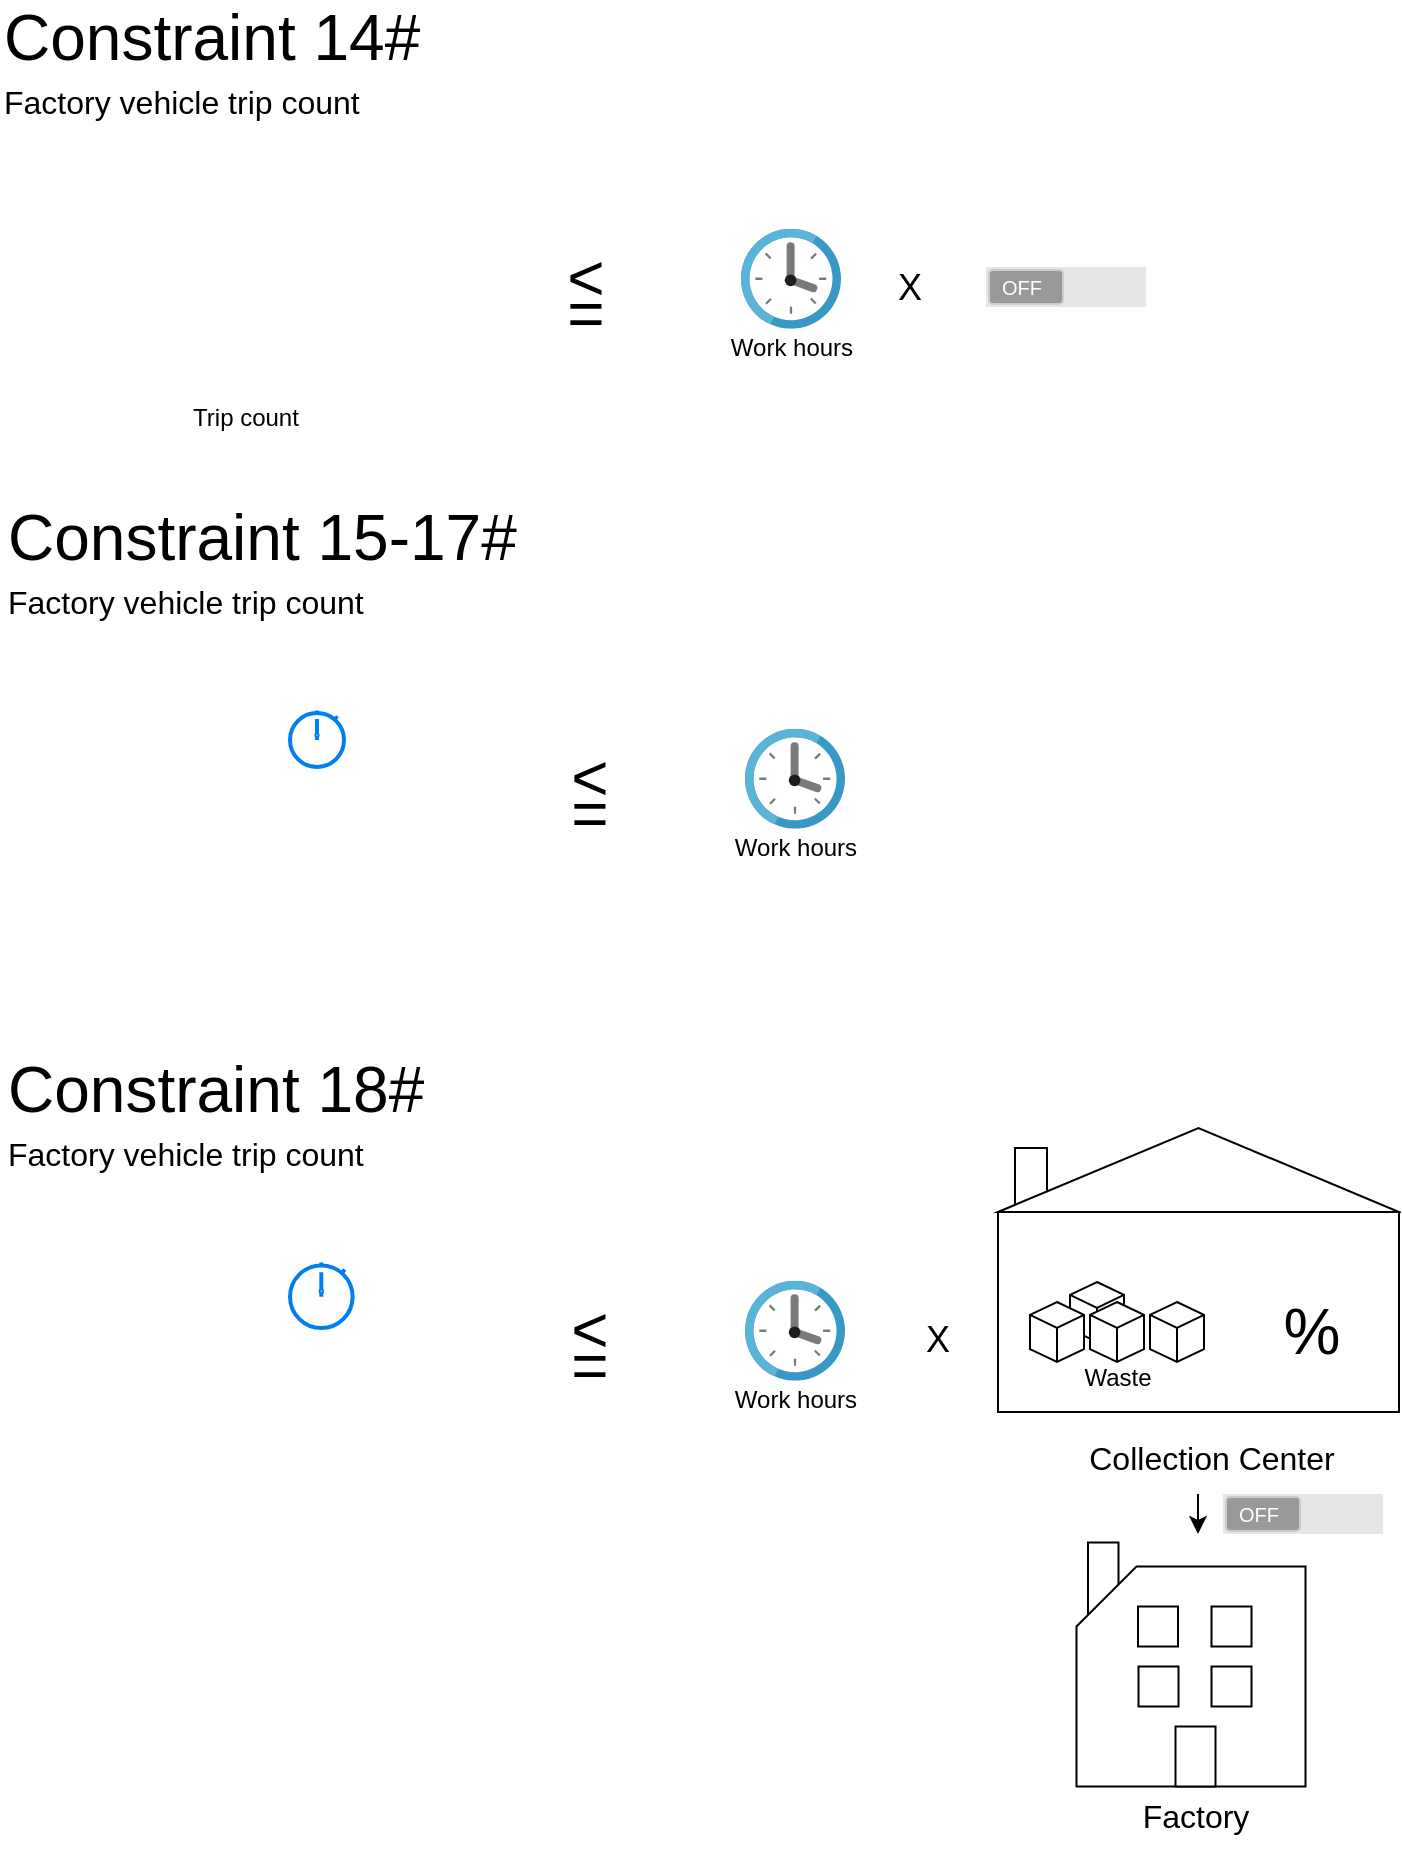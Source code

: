 <mxfile version="20.3.6" type="device"><diagram id="2YfB79rKiRq59TDp_ouq" name="Page-1"><mxGraphModel dx="868" dy="461" grid="1" gridSize="10" guides="1" tooltips="1" connect="1" arrows="1" fold="1" page="1" pageScale="1" pageWidth="850" pageHeight="1100" math="0" shadow="0"><root><mxCell id="0"/><mxCell id="1" parent="0"/><mxCell id="mHElfYdnMq4JmdVnA_2Z-1" value="" style="shape=image;html=1;verticalAlign=top;verticalLabelPosition=bottom;labelBackgroundColor=#ffffff;imageAspect=0;aspect=fixed;image=https://cdn4.iconfinder.com/data/icons/free-ui-set/200/line_3-05-128.png" parent="1" vertex="1"><mxGeometry x="121" y="160" width="128" height="128" as="geometry"/></mxCell><mxCell id="mHElfYdnMq4JmdVnA_2Z-2" value="" style="shape=image;html=1;verticalAlign=top;verticalLabelPosition=bottom;labelBackgroundColor=#ffffff;imageAspect=0;aspect=fixed;image=https://cdn4.iconfinder.com/data/icons/free-ui-set/200/line_3-05-128.png" parent="1" vertex="1"><mxGeometry x="211" y="160" width="128" height="128" as="geometry"/></mxCell><mxCell id="mHElfYdnMq4JmdVnA_2Z-4" value="" style="group" parent="1" vertex="1" connectable="0"><mxGeometry x="371" y="200.38" width="60" height="47.25" as="geometry"/></mxCell><mxCell id="mHElfYdnMq4JmdVnA_2Z-5" value="=" style="text;html=1;strokeColor=none;fillColor=none;align=center;verticalAlign=middle;whiteSpace=wrap;rounded=0;fontSize=32;" parent="mHElfYdnMq4JmdVnA_2Z-4" vertex="1"><mxGeometry y="17.25" width="60" height="30" as="geometry"/></mxCell><mxCell id="mHElfYdnMq4JmdVnA_2Z-6" value="&amp;lt;" style="text;html=1;strokeColor=none;fillColor=none;align=center;verticalAlign=middle;whiteSpace=wrap;rounded=0;fontSize=32;" parent="mHElfYdnMq4JmdVnA_2Z-4" vertex="1"><mxGeometry width="60" height="30" as="geometry"/></mxCell><mxCell id="mHElfYdnMq4JmdVnA_2Z-17" value="Trip count" style="text;html=1;strokeColor=none;fillColor=none;align=center;verticalAlign=middle;whiteSpace=wrap;rounded=0;" parent="1" vertex="1"><mxGeometry x="201" y="270" width="60" height="30" as="geometry"/></mxCell><mxCell id="mHElfYdnMq4JmdVnA_2Z-18" value="Constraint 14#" style="text;html=1;strokeColor=none;fillColor=none;align=left;verticalAlign=middle;whiteSpace=wrap;rounded=0;fontSize=32;" parent="1" vertex="1"><mxGeometry x="108" y="80" width="247.25" height="30" as="geometry"/></mxCell><mxCell id="mHElfYdnMq4JmdVnA_2Z-19" value="Factory vehicle trip count" style="text;html=1;strokeColor=none;fillColor=none;align=left;verticalAlign=middle;whiteSpace=wrap;rounded=0;fontSize=16;" parent="1" vertex="1"><mxGeometry x="108" y="112" width="387.25" height="30" as="geometry"/></mxCell><mxCell id="mHElfYdnMq4JmdVnA_2Z-23" value="" style="group" parent="1" vertex="1" connectable="0"><mxGeometry x="448.5" y="190" width="110" height="75" as="geometry"/></mxCell><mxCell id="mHElfYdnMq4JmdVnA_2Z-21" value="Work hours" style="text;html=1;strokeColor=none;fillColor=none;align=center;verticalAlign=middle;whiteSpace=wrap;rounded=0;" parent="mHElfYdnMq4JmdVnA_2Z-23" vertex="1"><mxGeometry y="45" width="110" height="30" as="geometry"/></mxCell><mxCell id="mHElfYdnMq4JmdVnA_2Z-25" value="" style="sketch=0;aspect=fixed;html=1;points=[];align=center;image;fontSize=12;image=img/lib/mscae/Clock.svg;" parent="mHElfYdnMq4JmdVnA_2Z-23" vertex="1"><mxGeometry x="30" y="0.38" width="50" height="50" as="geometry"/></mxCell><mxCell id="mHElfYdnMq4JmdVnA_2Z-27" value="&lt;font style=&quot;font-size: 18px;&quot;&gt;X&lt;/font&gt;" style="text;html=1;strokeColor=none;fillColor=none;align=center;verticalAlign=middle;whiteSpace=wrap;rounded=0;" parent="1" vertex="1"><mxGeometry x="533" y="204.5" width="60" height="30" as="geometry"/></mxCell><mxCell id="mHElfYdnMq4JmdVnA_2Z-28" value="" style="verticalLabelPosition=bottom;verticalAlign=top;html=1;shadow=0;dashed=0;strokeWidth=1;shape=mxgraph.android.switch_off;fillColor=#E6E6E6;sketch=0;fontSize=18;" parent="1" vertex="1"><mxGeometry x="601" y="209.5" width="80" height="20" as="geometry"/></mxCell><mxCell id="H5XKZzr8rbu4U8KisFy5-3" value="" style="group" vertex="1" connectable="0" parent="1"><mxGeometry x="373" y="450.38" width="60" height="47.25" as="geometry"/></mxCell><mxCell id="H5XKZzr8rbu4U8KisFy5-4" value="=" style="text;html=1;strokeColor=none;fillColor=none;align=center;verticalAlign=middle;whiteSpace=wrap;rounded=0;fontSize=32;" vertex="1" parent="H5XKZzr8rbu4U8KisFy5-3"><mxGeometry y="17.25" width="60" height="30" as="geometry"/></mxCell><mxCell id="H5XKZzr8rbu4U8KisFy5-5" value="&amp;lt;" style="text;html=1;strokeColor=none;fillColor=none;align=center;verticalAlign=middle;whiteSpace=wrap;rounded=0;fontSize=32;" vertex="1" parent="H5XKZzr8rbu4U8KisFy5-3"><mxGeometry width="60" height="30" as="geometry"/></mxCell><mxCell id="H5XKZzr8rbu4U8KisFy5-7" value="Constraint 15-17#" style="text;html=1;strokeColor=none;fillColor=none;align=left;verticalAlign=middle;whiteSpace=wrap;rounded=0;fontSize=32;" vertex="1" parent="1"><mxGeometry x="110" y="330" width="260" height="30" as="geometry"/></mxCell><mxCell id="H5XKZzr8rbu4U8KisFy5-8" value="Factory vehicle trip count" style="text;html=1;strokeColor=none;fillColor=none;align=left;verticalAlign=middle;whiteSpace=wrap;rounded=0;fontSize=16;" vertex="1" parent="1"><mxGeometry x="110" y="362" width="387.25" height="30" as="geometry"/></mxCell><mxCell id="H5XKZzr8rbu4U8KisFy5-9" value="" style="group" vertex="1" connectable="0" parent="1"><mxGeometry x="450.5" y="440" width="110" height="75" as="geometry"/></mxCell><mxCell id="H5XKZzr8rbu4U8KisFy5-10" value="Work hours" style="text;html=1;strokeColor=none;fillColor=none;align=center;verticalAlign=middle;whiteSpace=wrap;rounded=0;" vertex="1" parent="H5XKZzr8rbu4U8KisFy5-9"><mxGeometry y="45" width="110" height="30" as="geometry"/></mxCell><mxCell id="H5XKZzr8rbu4U8KisFy5-11" value="" style="sketch=0;aspect=fixed;html=1;points=[];align=center;image;fontSize=12;image=img/lib/mscae/Clock.svg;" vertex="1" parent="H5XKZzr8rbu4U8KisFy5-9"><mxGeometry x="30" y="0.38" width="50" height="50" as="geometry"/></mxCell><mxCell id="H5XKZzr8rbu4U8KisFy5-15" value="" style="html=1;verticalLabelPosition=bottom;align=center;labelBackgroundColor=#ffffff;verticalAlign=top;strokeWidth=2;strokeColor=#0080F0;shadow=0;dashed=0;shape=mxgraph.ios7.icons.stopwatch;" vertex="1" parent="1"><mxGeometry x="253" y="431.3" width="27" height="28.2" as="geometry"/></mxCell><mxCell id="H5XKZzr8rbu4U8KisFy5-19" value="" style="group" vertex="1" connectable="0" parent="1"><mxGeometry x="373" y="726.38" width="60" height="47.25" as="geometry"/></mxCell><mxCell id="H5XKZzr8rbu4U8KisFy5-20" value="=" style="text;html=1;strokeColor=none;fillColor=none;align=center;verticalAlign=middle;whiteSpace=wrap;rounded=0;fontSize=32;" vertex="1" parent="H5XKZzr8rbu4U8KisFy5-19"><mxGeometry y="17.25" width="60" height="30" as="geometry"/></mxCell><mxCell id="H5XKZzr8rbu4U8KisFy5-21" value="&amp;lt;" style="text;html=1;strokeColor=none;fillColor=none;align=center;verticalAlign=middle;whiteSpace=wrap;rounded=0;fontSize=32;" vertex="1" parent="H5XKZzr8rbu4U8KisFy5-19"><mxGeometry width="60" height="30" as="geometry"/></mxCell><mxCell id="H5XKZzr8rbu4U8KisFy5-22" value="Constraint 18#" style="text;html=1;strokeColor=none;fillColor=none;align=left;verticalAlign=middle;whiteSpace=wrap;rounded=0;fontSize=32;" vertex="1" parent="1"><mxGeometry x="110" y="606" width="260" height="30" as="geometry"/></mxCell><mxCell id="H5XKZzr8rbu4U8KisFy5-23" value="Factory vehicle trip count" style="text;html=1;strokeColor=none;fillColor=none;align=left;verticalAlign=middle;whiteSpace=wrap;rounded=0;fontSize=16;" vertex="1" parent="1"><mxGeometry x="110" y="638" width="387.25" height="30" as="geometry"/></mxCell><mxCell id="H5XKZzr8rbu4U8KisFy5-24" value="" style="group" vertex="1" connectable="0" parent="1"><mxGeometry x="450.5" y="716" width="110" height="75" as="geometry"/></mxCell><mxCell id="H5XKZzr8rbu4U8KisFy5-25" value="Work hours" style="text;html=1;strokeColor=none;fillColor=none;align=center;verticalAlign=middle;whiteSpace=wrap;rounded=0;" vertex="1" parent="H5XKZzr8rbu4U8KisFy5-24"><mxGeometry y="45" width="110" height="30" as="geometry"/></mxCell><mxCell id="H5XKZzr8rbu4U8KisFy5-26" value="" style="sketch=0;aspect=fixed;html=1;points=[];align=center;image;fontSize=12;image=img/lib/mscae/Clock.svg;" vertex="1" parent="H5XKZzr8rbu4U8KisFy5-24"><mxGeometry x="30" y="0.38" width="50" height="50" as="geometry"/></mxCell><mxCell id="H5XKZzr8rbu4U8KisFy5-27" value="" style="html=1;verticalLabelPosition=bottom;align=center;labelBackgroundColor=#ffffff;verticalAlign=top;strokeWidth=2;strokeColor=#0080F0;shadow=0;dashed=0;shape=mxgraph.ios7.icons.stopwatch;" vertex="1" parent="1"><mxGeometry x="253" y="707.3" width="31.31" height="32.7" as="geometry"/></mxCell><mxCell id="H5XKZzr8rbu4U8KisFy5-30" value="&lt;font style=&quot;font-size: 18px;&quot;&gt;X&lt;/font&gt;" style="text;html=1;strokeColor=none;fillColor=none;align=center;verticalAlign=middle;whiteSpace=wrap;rounded=0;" vertex="1" parent="1"><mxGeometry x="547" y="730.5" width="60" height="30" as="geometry"/></mxCell><mxCell id="H5XKZzr8rbu4U8KisFy5-31" value="" style="group" vertex="1" connectable="0" parent="1"><mxGeometry x="635" y="847.25" width="141.5" height="161.5" as="geometry"/></mxCell><mxCell id="H5XKZzr8rbu4U8KisFy5-32" value="" style="rounded=0;whiteSpace=wrap;html=1;" vertex="1" parent="H5XKZzr8rbu4U8KisFy5-31"><mxGeometry x="17" width="15.25" height="40" as="geometry"/></mxCell><mxCell id="H5XKZzr8rbu4U8KisFy5-33" value="Factory" style="text;html=1;strokeColor=none;fillColor=none;align=center;verticalAlign=middle;whiteSpace=wrap;rounded=0;fontSize=16;" vertex="1" parent="H5XKZzr8rbu4U8KisFy5-31"><mxGeometry y="122" width="141.5" height="30" as="geometry"/></mxCell><mxCell id="H5XKZzr8rbu4U8KisFy5-34" value="" style="shape=card;whiteSpace=wrap;html=1;" vertex="1" parent="H5XKZzr8rbu4U8KisFy5-31"><mxGeometry x="11.25" y="12" width="114.5" height="110" as="geometry"/></mxCell><mxCell id="H5XKZzr8rbu4U8KisFy5-35" value="" style="whiteSpace=wrap;html=1;aspect=fixed;" vertex="1" parent="H5XKZzr8rbu4U8KisFy5-31"><mxGeometry x="78.75" y="62" width="20" height="20" as="geometry"/></mxCell><mxCell id="H5XKZzr8rbu4U8KisFy5-36" value="" style="whiteSpace=wrap;html=1;aspect=fixed;" vertex="1" parent="H5XKZzr8rbu4U8KisFy5-31"><mxGeometry x="42" y="32" width="20" height="20" as="geometry"/></mxCell><mxCell id="H5XKZzr8rbu4U8KisFy5-37" value="" style="whiteSpace=wrap;html=1;aspect=fixed;" vertex="1" parent="H5XKZzr8rbu4U8KisFy5-31"><mxGeometry x="78.75" y="32" width="20" height="20" as="geometry"/></mxCell><mxCell id="H5XKZzr8rbu4U8KisFy5-38" value="" style="whiteSpace=wrap;html=1;aspect=fixed;" vertex="1" parent="H5XKZzr8rbu4U8KisFy5-31"><mxGeometry x="42.25" y="62" width="20" height="20" as="geometry"/></mxCell><mxCell id="H5XKZzr8rbu4U8KisFy5-39" value="" style="rounded=0;whiteSpace=wrap;html=1;" vertex="1" parent="H5XKZzr8rbu4U8KisFy5-31"><mxGeometry x="60.75" y="92" width="20" height="30" as="geometry"/></mxCell><mxCell id="H5XKZzr8rbu4U8KisFy5-52" value="" style="group" vertex="1" connectable="0" parent="1"><mxGeometry x="607" y="640" width="200.5" height="180" as="geometry"/></mxCell><mxCell id="H5XKZzr8rbu4U8KisFy5-41" value="" style="rounded=0;whiteSpace=wrap;html=1;" vertex="1" parent="H5XKZzr8rbu4U8KisFy5-52"><mxGeometry x="8.5" y="10" width="16" height="40" as="geometry"/></mxCell><mxCell id="H5XKZzr8rbu4U8KisFy5-42" value="" style="triangle;whiteSpace=wrap;html=1;labelBackgroundColor=#006600;fontColor=#006600;direction=north;" vertex="1" parent="H5XKZzr8rbu4U8KisFy5-52"><mxGeometry width="200.5" height="42" as="geometry"/></mxCell><mxCell id="H5XKZzr8rbu4U8KisFy5-43" value="" style="rounded=0;whiteSpace=wrap;html=1;fontSize=16;" vertex="1" parent="H5XKZzr8rbu4U8KisFy5-52"><mxGeometry y="42" width="200.5" height="100" as="geometry"/></mxCell><mxCell id="H5XKZzr8rbu4U8KisFy5-44" value="" style="html=1;whiteSpace=wrap;shape=isoCube2;backgroundOutline=1;isoAngle=15;" vertex="1" parent="H5XKZzr8rbu4U8KisFy5-52"><mxGeometry x="36" y="77" width="27" height="30" as="geometry"/></mxCell><mxCell id="H5XKZzr8rbu4U8KisFy5-45" value="" style="html=1;whiteSpace=wrap;shape=isoCube2;backgroundOutline=1;isoAngle=15;" vertex="1" parent="H5XKZzr8rbu4U8KisFy5-52"><mxGeometry x="16" y="87" width="27" height="30" as="geometry"/></mxCell><mxCell id="H5XKZzr8rbu4U8KisFy5-46" value="" style="html=1;whiteSpace=wrap;shape=isoCube2;backgroundOutline=1;isoAngle=15;" vertex="1" parent="H5XKZzr8rbu4U8KisFy5-52"><mxGeometry x="46" y="87" width="27" height="30" as="geometry"/></mxCell><mxCell id="H5XKZzr8rbu4U8KisFy5-47" value="" style="html=1;whiteSpace=wrap;shape=isoCube2;backgroundOutline=1;isoAngle=15;" vertex="1" parent="H5XKZzr8rbu4U8KisFy5-52"><mxGeometry x="76" y="87" width="27" height="30" as="geometry"/></mxCell><mxCell id="H5XKZzr8rbu4U8KisFy5-48" value="Waste" style="text;html=1;strokeColor=none;fillColor=none;align=center;verticalAlign=middle;whiteSpace=wrap;rounded=0;" vertex="1" parent="H5XKZzr8rbu4U8KisFy5-52"><mxGeometry x="24.5" y="110" width="70" height="30" as="geometry"/></mxCell><mxCell id="H5XKZzr8rbu4U8KisFy5-49" value="Collection Center" style="text;html=1;strokeColor=none;fillColor=none;align=center;verticalAlign=middle;whiteSpace=wrap;rounded=0;fontSize=16;" vertex="1" parent="H5XKZzr8rbu4U8KisFy5-52"><mxGeometry x="36" y="150" width="141.5" height="30" as="geometry"/></mxCell><mxCell id="H5XKZzr8rbu4U8KisFy5-50" value="%" style="text;html=1;strokeColor=none;fillColor=none;align=center;verticalAlign=middle;whiteSpace=wrap;rounded=0;fontSize=32;" vertex="1" parent="H5XKZzr8rbu4U8KisFy5-52"><mxGeometry x="126.88" y="87" width="60" height="30" as="geometry"/></mxCell><mxCell id="H5XKZzr8rbu4U8KisFy5-51" value="" style="shape=image;html=1;verticalAlign=top;verticalLabelPosition=bottom;labelBackgroundColor=#ffffff;imageAspect=0;aspect=fixed;image=https://cdn0.iconfinder.com/data/icons/phosphor-duotone-vol-3/256/recycle-duotone-128.png;fontColor=#006600;" vertex="1" parent="H5XKZzr8rbu4U8KisFy5-52"><mxGeometry x="147.75" y="50" width="20" height="20" as="geometry"/></mxCell><mxCell id="H5XKZzr8rbu4U8KisFy5-53" value="" style="endArrow=classic;html=1;rounded=0;" edge="1" parent="1"><mxGeometry width="50" height="50" relative="1" as="geometry"><mxPoint x="707" y="823" as="sourcePoint"/><mxPoint x="707" y="843" as="targetPoint"/></mxGeometry></mxCell><mxCell id="H5XKZzr8rbu4U8KisFy5-54" value="" style="verticalLabelPosition=bottom;verticalAlign=top;html=1;shadow=0;dashed=0;strokeWidth=1;shape=mxgraph.android.switch_off;fillColor=#E6E6E6;sketch=0;" vertex="1" parent="1"><mxGeometry x="719.5" y="823" width="80" height="20" as="geometry"/></mxCell><mxCell id="H5XKZzr8rbu4U8KisFy5-69" value="" style="shape=image;html=1;verticalAlign=top;verticalLabelPosition=bottom;labelBackgroundColor=#ffffff;imageAspect=0;aspect=fixed;image=https://cdn4.iconfinder.com/data/icons/free-ui-set/200/line_3-05-128.png" vertex="1" parent="1"><mxGeometry x="256.63" y="413.5" width="128" height="128" as="geometry"/></mxCell><mxCell id="H5XKZzr8rbu4U8KisFy5-70" value="" style="shape=image;html=1;verticalAlign=top;verticalLabelPosition=bottom;labelBackgroundColor=#ffffff;imageAspect=0;aspect=fixed;image=https://cdn4.iconfinder.com/data/icons/free-ui-set/200/line_3-05-128.png" vertex="1" parent="1"><mxGeometry x="135.63" y="686.01" width="128" height="128" as="geometry"/></mxCell></root></mxGraphModel></diagram></mxfile>